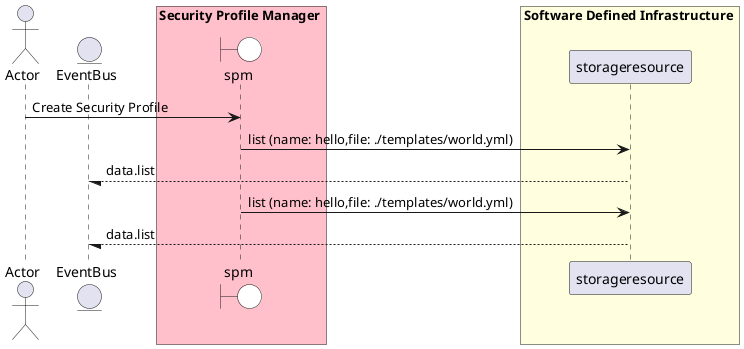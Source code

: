 @startuml

actor "Actor"


entity EventBus

box Security Profile Manager #pink
    boundary spm #white
end box


box Software Defined Infrastructure #lightyellow
            participant storageresource
    end box


"Actor" -> spm: Create Security Profile

    spm -> "storageresource": list (name: hello,file: ./templates/world.yml)

    "storageresource" --/ EventBus: data.list

    spm -> "storageresource": list (name: hello,file: ./templates/world.yml)

    "storageresource" --/ EventBus: data.list



@enduml
